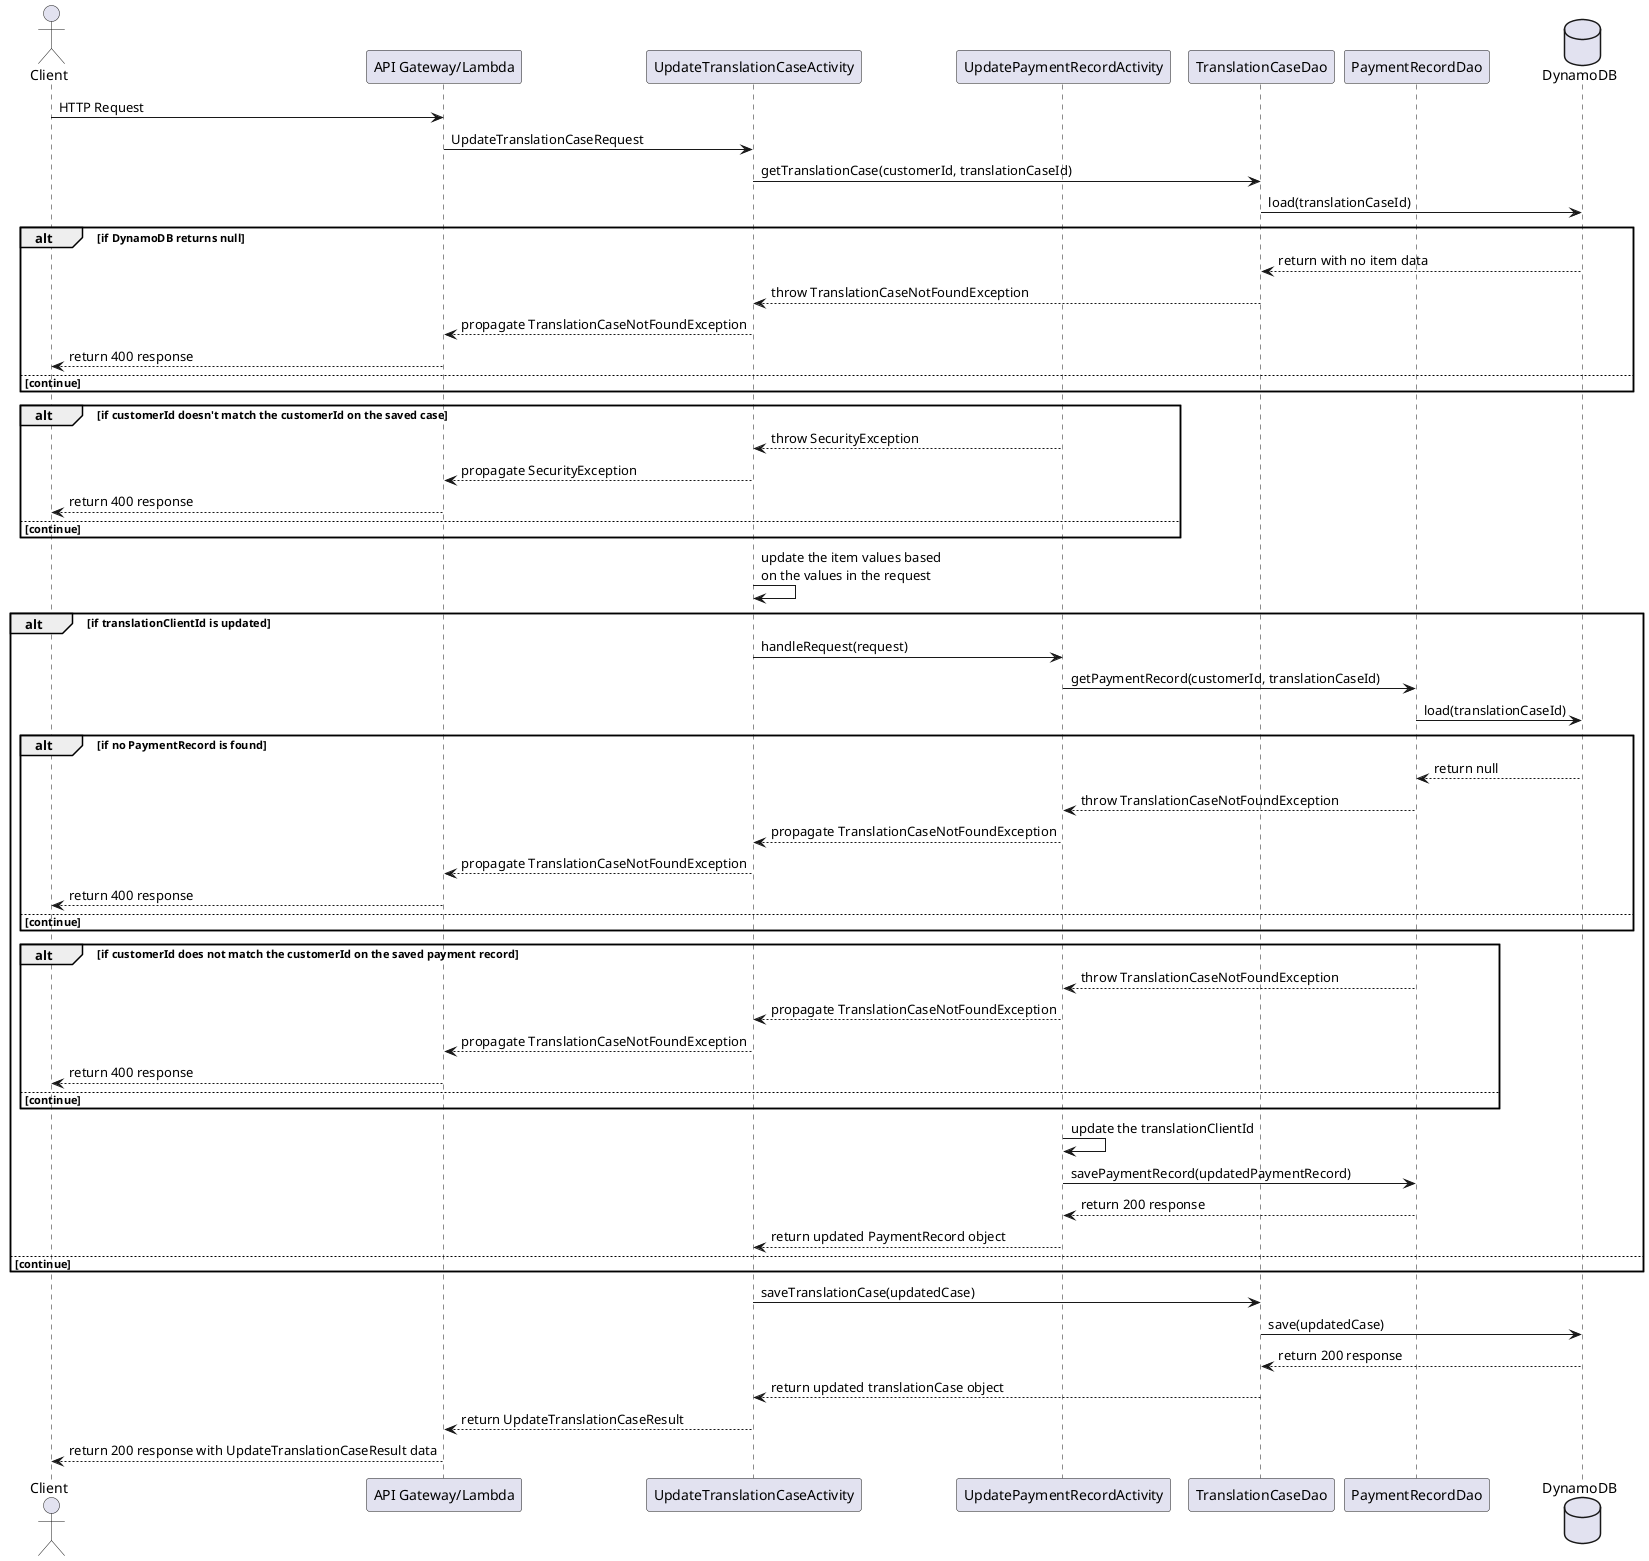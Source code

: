 @startuml

actor Client
participant "API Gateway/Lambda"
participant UpdateTranslationCaseActivity
participant UpdatePaymentRecordActivity
participant TranslationCaseDao
participant PaymentRecordDao
database    DynamoDB

Client -> "API Gateway/Lambda" : HTTP Request
"API Gateway/Lambda" -> UpdateTranslationCaseActivity : UpdateTranslationCaseRequest

UpdateTranslationCaseActivity -> TranslationCaseDao : getTranslationCase(customerId, translationCaseId)
TranslationCaseDao -> DynamoDB : load(translationCaseId)

alt if DynamoDB returns null
    DynamoDB --> TranslationCaseDao: return with no item data
    TranslationCaseDao --> UpdateTranslationCaseActivity: throw TranslationCaseNotFoundException
    UpdateTranslationCaseActivity --> "API Gateway/Lambda": propagate TranslationCaseNotFoundException
    "API Gateway/Lambda" --> Client : return 400 response
else continue
end

alt if customerId doesn't match the customerId on the saved case
    UpdatePaymentRecordActivity --> UpdateTranslationCaseActivity : throw SecurityException
    UpdateTranslationCaseActivity --> "API Gateway/Lambda": propagate SecurityException
    "API Gateway/Lambda" --> Client : return 400 response
else continue
end

UpdateTranslationCaseActivity -> UpdateTranslationCaseActivity : update the item values based\non the values in the request

alt if translationClientId is updated
    UpdateTranslationCaseActivity -> UpdatePaymentRecordActivity: handleRequest(request)
    UpdatePaymentRecordActivity -> PaymentRecordDao : getPaymentRecord(customerId, translationCaseId)
    PaymentRecordDao -> DynamoDB : load(translationCaseId)

    alt if no PaymentRecord is found
        DynamoDB --> PaymentRecordDao : return null
        PaymentRecordDao --> UpdatePaymentRecordActivity : throw TranslationCaseNotFoundException
        UpdatePaymentRecordActivity --> UpdateTranslationCaseActivity : propagate TranslationCaseNotFoundException
        UpdateTranslationCaseActivity --> "API Gateway/Lambda" : propagate TranslationCaseNotFoundException
        "API Gateway/Lambda" --> Client : return 400 response
    else continue
    end

    alt if customerId does not match the customerId on the saved payment record
        PaymentRecordDao --> UpdatePaymentRecordActivity : throw TranslationCaseNotFoundException
        UpdatePaymentRecordActivity --> UpdateTranslationCaseActivity : propagate TranslationCaseNotFoundException
        UpdateTranslationCaseActivity --> "API Gateway/Lambda" : propagate TranslationCaseNotFoundException
        "API Gateway/Lambda" --> Client : return 400 response
    else continue
    end

    UpdatePaymentRecordActivity -> UpdatePaymentRecordActivity : update the translationClientId
    UpdatePaymentRecordActivity -> PaymentRecordDao : savePaymentRecord(updatedPaymentRecord)
    PaymentRecordDao --> UpdatePaymentRecordActivity : return 200 response
    UpdatePaymentRecordActivity --> UpdateTranslationCaseActivity : return updated PaymentRecord object
else continue
end

UpdateTranslationCaseActivity -> TranslationCaseDao : saveTranslationCase(updatedCase)
TranslationCaseDao -> DynamoDB : save(updatedCase)
DynamoDB --> TranslationCaseDao : return 200 response
TranslationCaseDao --> UpdateTranslationCaseActivity : return updated translationCase object
UpdateTranslationCaseActivity --> "API Gateway/Lambda" : return UpdateTranslationCaseResult
"API Gateway/Lambda" --> Client : return 200 response with UpdateTranslationCaseResult data

@enduml